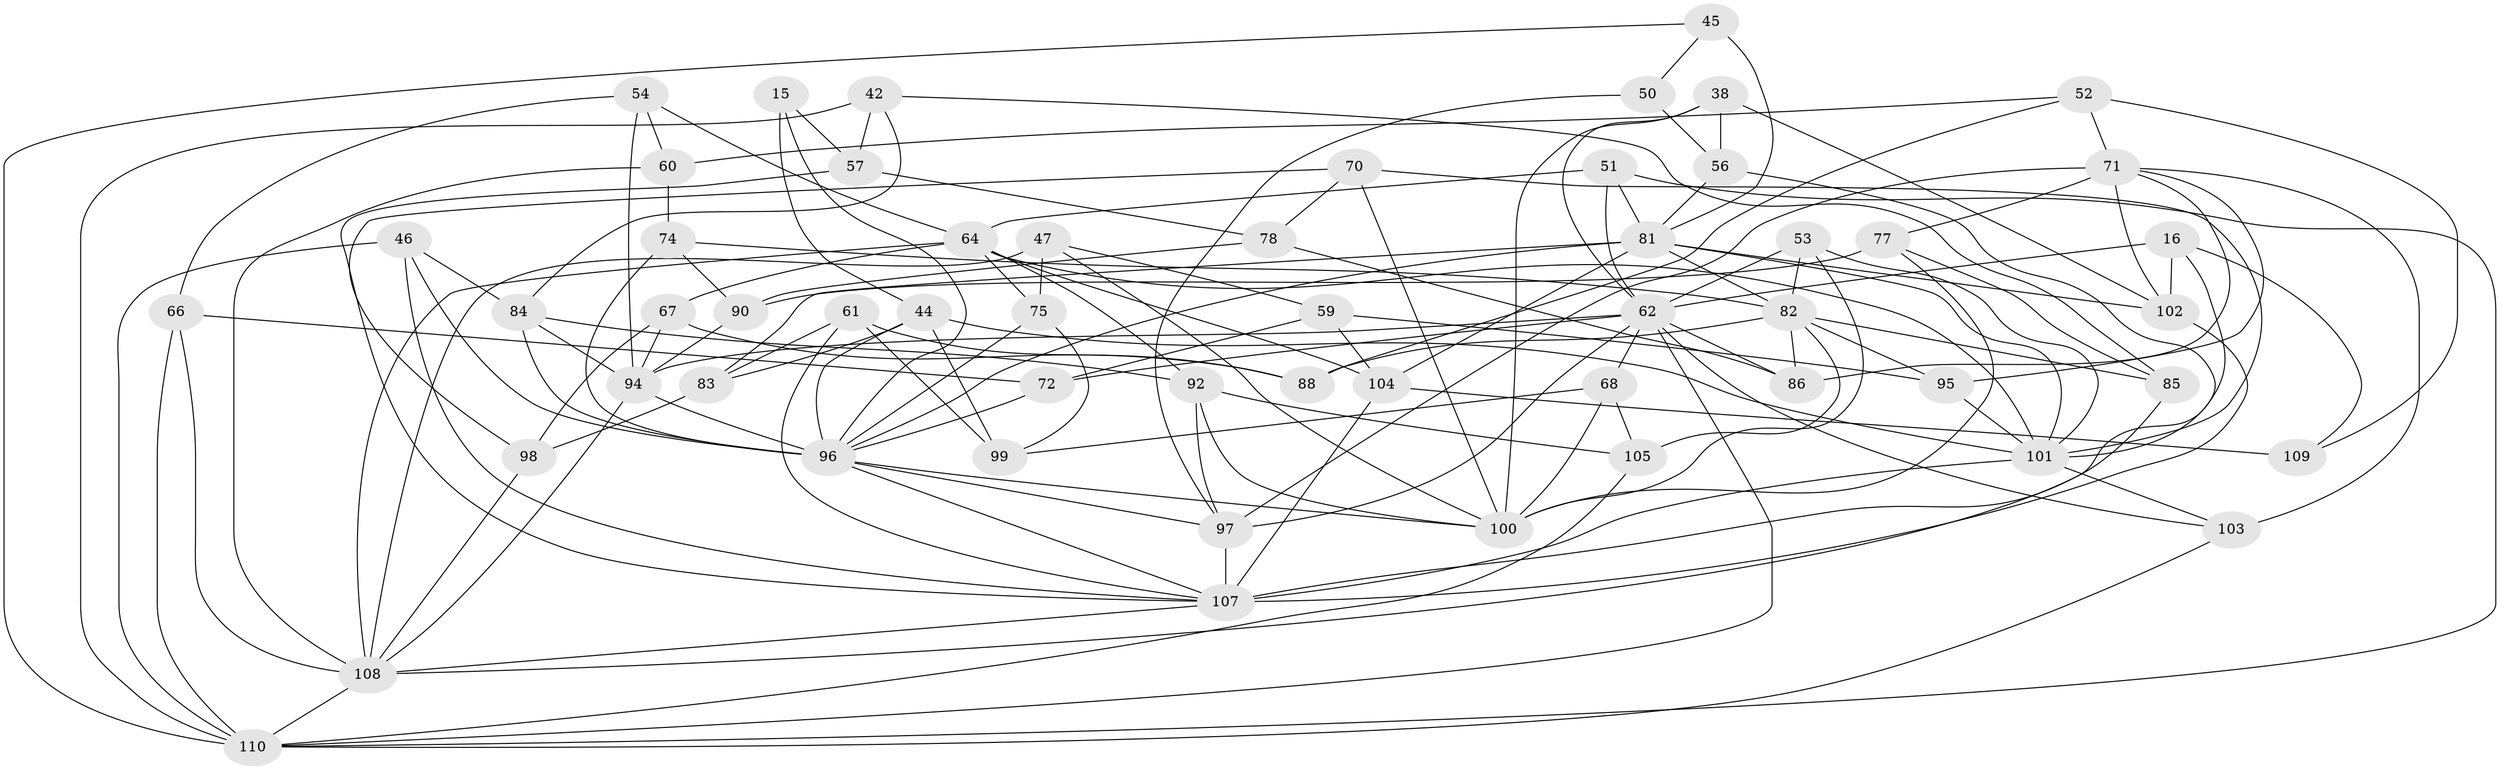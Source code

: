 // original degree distribution, {4: 1.0}
// Generated by graph-tools (version 1.1) at 2025/58/03/09/25 04:58:13]
// undirected, 55 vertices, 141 edges
graph export_dot {
graph [start="1"]
  node [color=gray90,style=filled];
  15;
  16 [super="+4"];
  38 [super="+5"];
  42 [super="+37"];
  44 [super="+2"];
  45;
  46;
  47;
  50;
  51;
  52;
  53;
  54;
  56 [super="+23"];
  57;
  59;
  60;
  61;
  62 [super="+58"];
  64 [super="+27+55+36"];
  66;
  67;
  68;
  70;
  71 [super="+49"];
  72;
  74;
  75;
  77;
  78;
  81 [super="+8+25"];
  82 [super="+29+41"];
  83;
  84 [super="+80"];
  85;
  86;
  88;
  90;
  92 [super="+63"];
  94 [super="+87"];
  95;
  96 [super="+89+48"];
  97 [super="+21+22+28"];
  98;
  99;
  100 [super="+35"];
  101 [super="+73"];
  102 [super="+14+19"];
  103 [super="+91"];
  104 [super="+13"];
  105;
  107 [super="+65+93"];
  108 [super="+10+106+69"];
  109;
  110 [super="+40"];
  15 -- 44 [weight=2];
  15 -- 57;
  15 -- 96;
  16 -- 101 [weight=2];
  16 -- 109;
  16 -- 102 [weight=2];
  16 -- 62;
  38 -- 102 [weight=2];
  38 -- 56 [weight=2];
  38 -- 62;
  38 -- 100;
  42 -- 57;
  42 -- 84 [weight=2];
  42 -- 85;
  42 -- 110 [weight=2];
  44 -- 83;
  44 -- 99;
  44 -- 101;
  44 -- 96;
  45 -- 50;
  45 -- 81 [weight=2];
  45 -- 110;
  46 -- 107;
  46 -- 96;
  46 -- 84;
  46 -- 110;
  47 -- 108;
  47 -- 75;
  47 -- 59;
  47 -- 100;
  50 -- 56 [weight=2];
  50 -- 97;
  51 -- 81;
  51 -- 62;
  51 -- 64;
  51 -- 110;
  52 -- 88;
  52 -- 60;
  52 -- 71;
  52 -- 109;
  53 -- 101;
  53 -- 62;
  53 -- 82;
  53 -- 100;
  54 -- 60;
  54 -- 66;
  54 -- 64;
  54 -- 94;
  56 -- 81;
  56 -- 107;
  57 -- 78;
  57 -- 107;
  59 -- 104;
  59 -- 95;
  59 -- 72;
  60 -- 74;
  60 -- 108;
  61 -- 83;
  61 -- 99;
  61 -- 88;
  61 -- 107;
  62 -- 110;
  62 -- 97 [weight=2];
  62 -- 68;
  62 -- 103 [weight=3];
  62 -- 72;
  62 -- 86;
  62 -- 94 [weight=3];
  64 -- 67;
  64 -- 104;
  64 -- 75;
  64 -- 108 [weight=2];
  64 -- 101;
  64 -- 92 [weight=2];
  66 -- 110;
  66 -- 72;
  66 -- 108;
  67 -- 94;
  67 -- 98;
  67 -- 88;
  68 -- 105;
  68 -- 99;
  68 -- 100;
  70 -- 98;
  70 -- 78;
  70 -- 101;
  70 -- 100;
  71 -- 77;
  71 -- 86;
  71 -- 103;
  71 -- 102;
  71 -- 95;
  71 -- 97 [weight=2];
  72 -- 96;
  74 -- 90;
  74 -- 96;
  74 -- 82;
  75 -- 99;
  75 -- 96;
  77 -- 85;
  77 -- 90;
  77 -- 100;
  78 -- 86;
  78 -- 90;
  81 -- 102;
  81 -- 104;
  81 -- 96;
  81 -- 83;
  81 -- 101;
  81 -- 82;
  82 -- 105;
  82 -- 88;
  82 -- 85;
  82 -- 86;
  82 -- 95;
  83 -- 98;
  84 -- 96;
  84 -- 92;
  84 -- 94;
  85 -- 108;
  90 -- 94;
  92 -- 105;
  92 -- 100;
  92 -- 97;
  94 -- 96 [weight=4];
  94 -- 108;
  95 -- 101;
  96 -- 100;
  96 -- 97 [weight=2];
  96 -- 107;
  97 -- 107 [weight=2];
  98 -- 108;
  101 -- 103;
  101 -- 107;
  102 -- 107 [weight=2];
  103 -- 110;
  104 -- 109 [weight=2];
  104 -- 107;
  105 -- 110;
  107 -- 108;
  108 -- 110;
}
